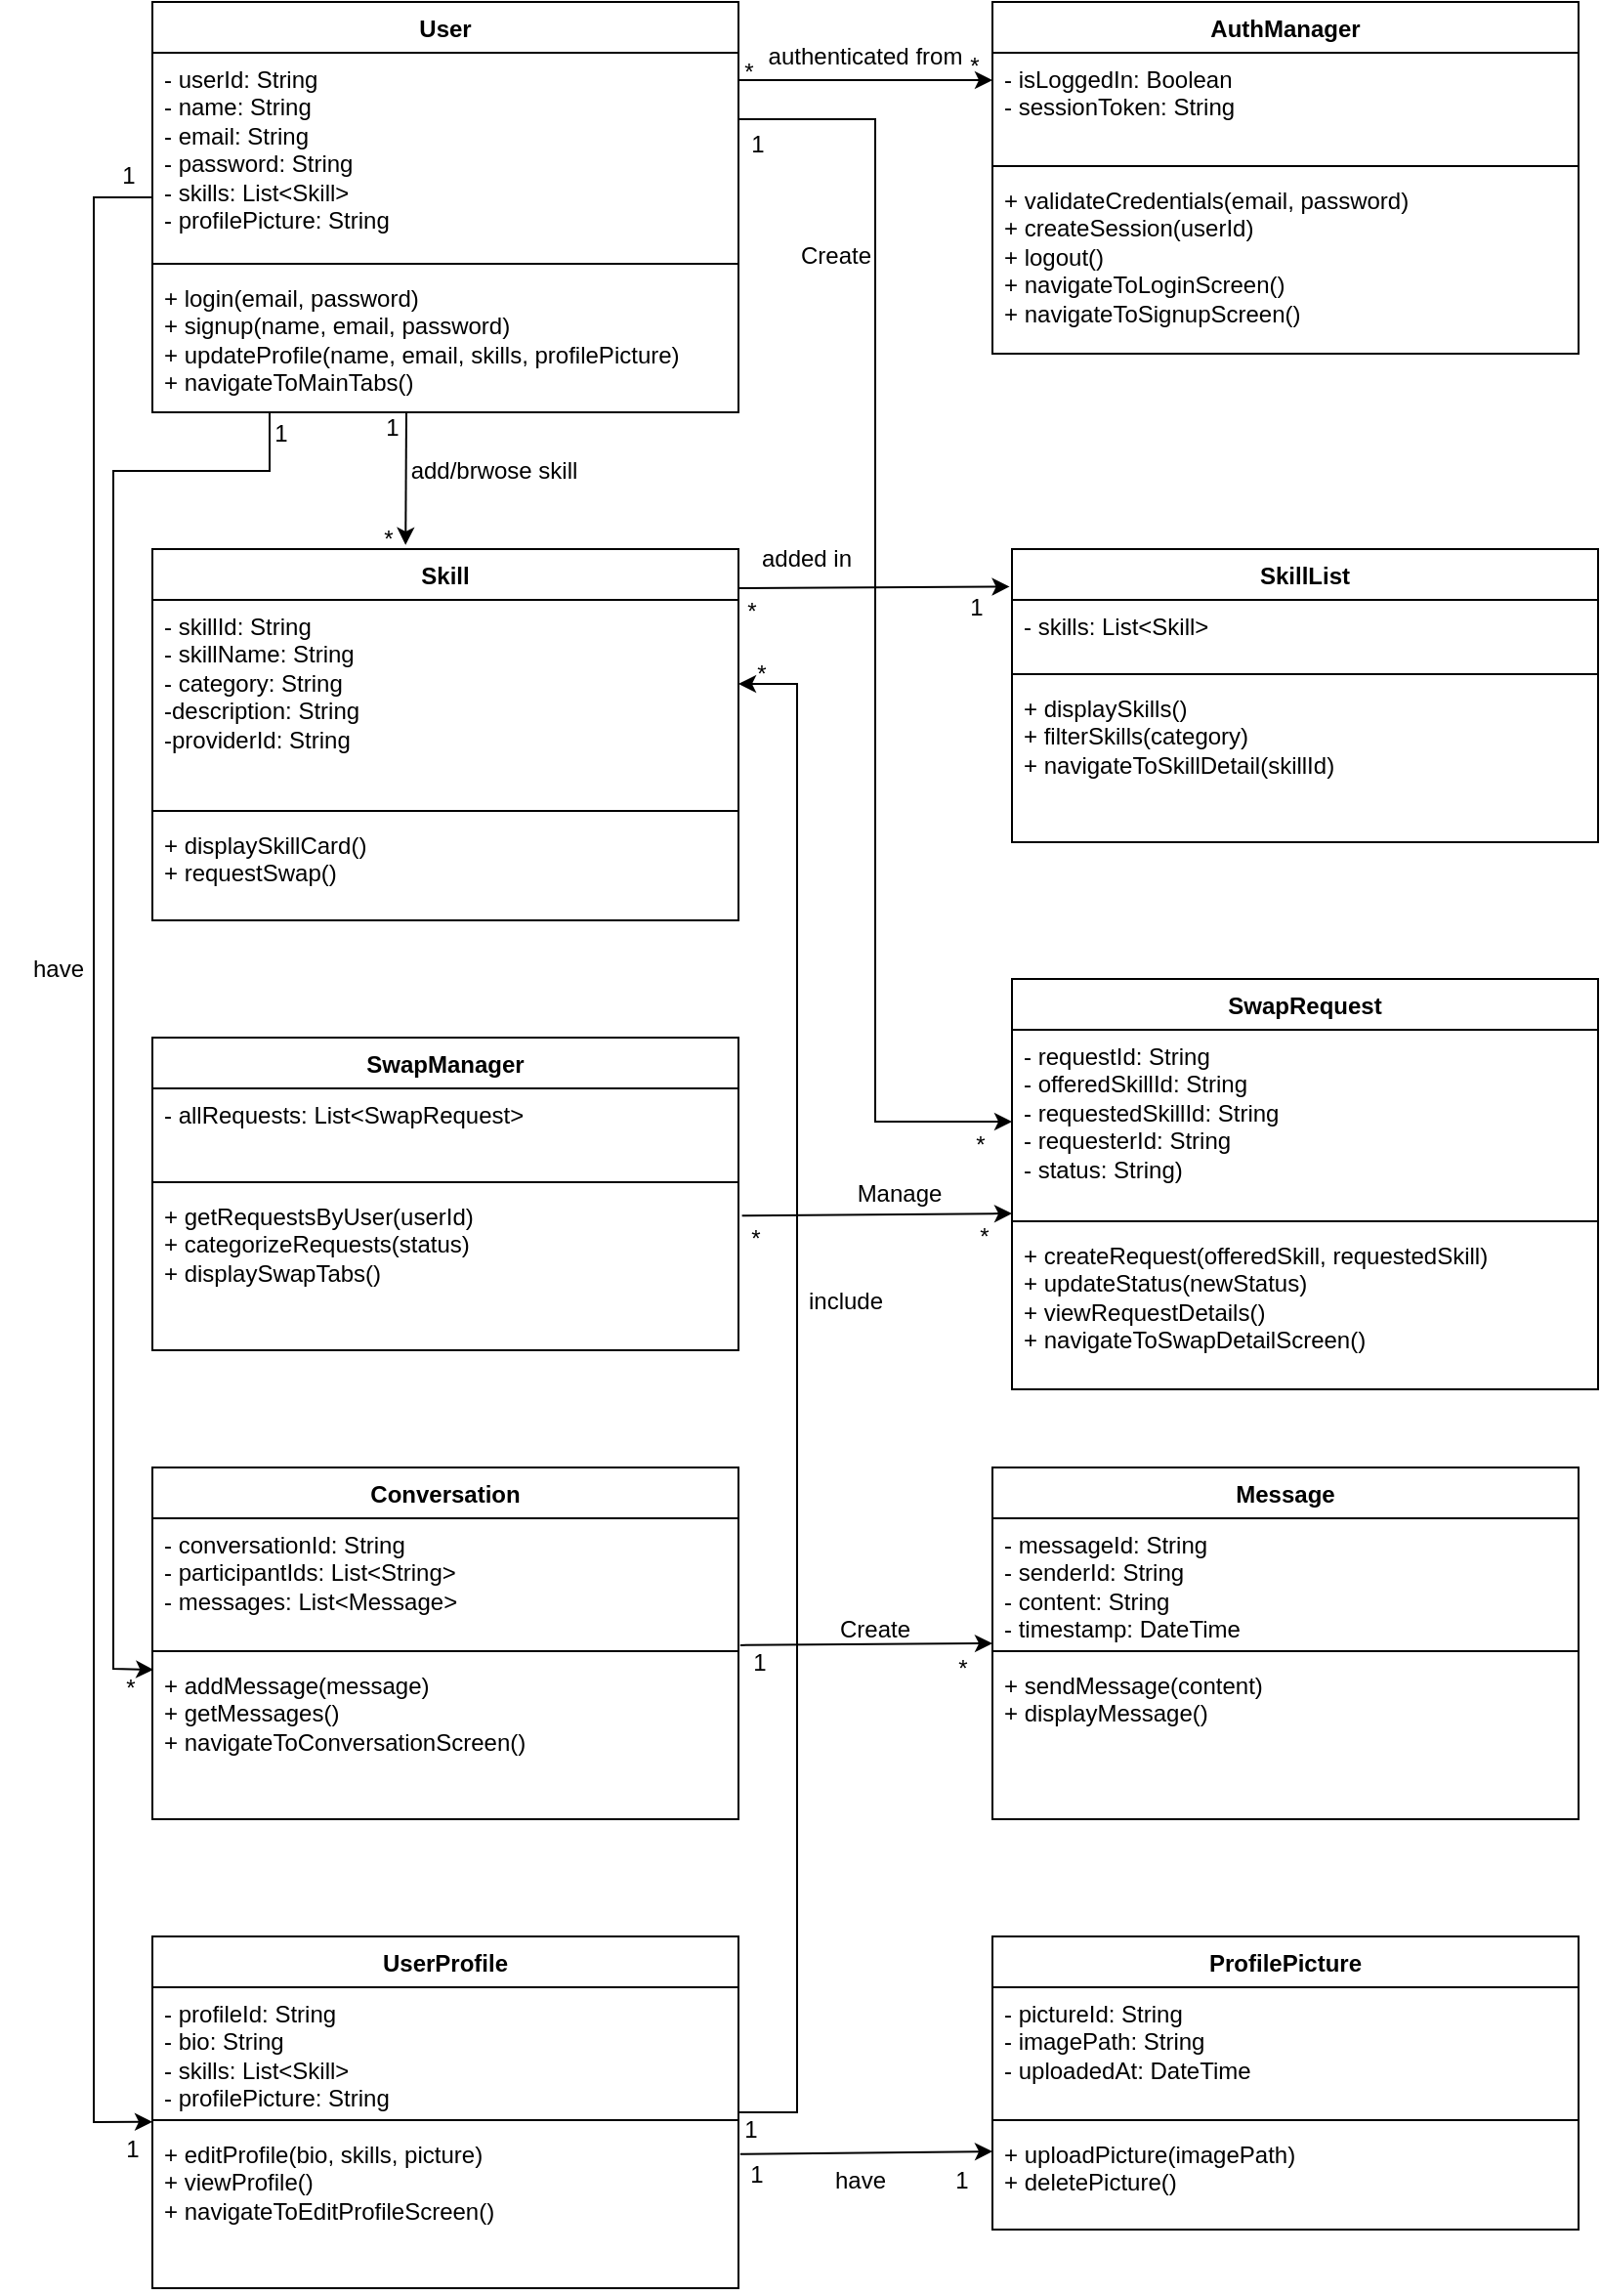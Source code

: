 <mxfile version="28.1.2">
  <diagram name="Page-1" id="b3s8_hVCHa7jYJhalfOr">
    <mxGraphModel dx="1065" dy="771" grid="1" gridSize="10" guides="1" tooltips="1" connect="1" arrows="1" fold="1" page="1" pageScale="1" pageWidth="850" pageHeight="1100" math="0" shadow="0">
      <root>
        <mxCell id="0" />
        <mxCell id="1" parent="0" />
        <mxCell id="sn-z0i3Fh1xZOUuIJr-C-1" value="User" style="swimlane;fontStyle=1;align=center;verticalAlign=top;childLayout=stackLayout;horizontal=1;startSize=26;horizontalStack=0;resizeParent=1;resizeParentMax=0;resizeLast=0;collapsible=1;marginBottom=0;whiteSpace=wrap;html=1;" vertex="1" parent="1">
          <mxGeometry x="94" y="10" width="300" height="210" as="geometry" />
        </mxCell>
        <mxCell id="sn-z0i3Fh1xZOUuIJr-C-2" value="- userId: String&lt;div&gt;- name: String&lt;/div&gt;&lt;div&gt;- email: String&lt;/div&gt;&lt;div&gt;- password: String&lt;/div&gt;&lt;div&gt;- skills: List&amp;lt;Skill&amp;gt;&lt;/div&gt;&lt;div&gt;-&amp;nbsp;profilePicture: String &lt;br&gt;&lt;div&gt;&lt;br&gt;&lt;/div&gt;&lt;/div&gt;" style="text;strokeColor=none;fillColor=none;align=left;verticalAlign=top;spacingLeft=4;spacingRight=4;overflow=hidden;rotatable=0;points=[[0,0.5],[1,0.5]];portConstraint=eastwest;whiteSpace=wrap;html=1;" vertex="1" parent="sn-z0i3Fh1xZOUuIJr-C-1">
          <mxGeometry y="26" width="300" height="104" as="geometry" />
        </mxCell>
        <mxCell id="sn-z0i3Fh1xZOUuIJr-C-3" value="" style="line;strokeWidth=1;fillColor=none;align=left;verticalAlign=middle;spacingTop=-1;spacingLeft=3;spacingRight=3;rotatable=0;labelPosition=right;points=[];portConstraint=eastwest;strokeColor=inherit;" vertex="1" parent="sn-z0i3Fh1xZOUuIJr-C-1">
          <mxGeometry y="130" width="300" height="8" as="geometry" />
        </mxCell>
        <mxCell id="sn-z0i3Fh1xZOUuIJr-C-4" value="" style="endArrow=classic;html=1;rounded=0;entryX=0.432;entryY=-0.011;entryDx=0;entryDy=0;entryPerimeter=0;" edge="1" parent="sn-z0i3Fh1xZOUuIJr-C-1" target="sn-z0i3Fh1xZOUuIJr-C-11">
          <mxGeometry width="50" height="50" relative="1" as="geometry">
            <mxPoint x="130" y="210" as="sourcePoint" />
            <mxPoint x="180" y="160" as="targetPoint" />
          </mxGeometry>
        </mxCell>
        <mxCell id="sn-z0i3Fh1xZOUuIJr-C-5" value="" style="endArrow=classic;html=1;rounded=0;entryX=0.002;entryY=0.067;entryDx=0;entryDy=0;entryPerimeter=0;" edge="1" parent="sn-z0i3Fh1xZOUuIJr-C-1" target="sn-z0i3Fh1xZOUuIJr-C-30">
          <mxGeometry width="50" height="50" relative="1" as="geometry">
            <mxPoint x="60" y="210" as="sourcePoint" />
            <mxPoint x="110" y="160" as="targetPoint" />
            <Array as="points">
              <mxPoint x="60" y="240" />
              <mxPoint x="-20" y="240" />
              <mxPoint x="-20" y="310" />
              <mxPoint x="-20" y="540" />
              <mxPoint x="-20" y="853" />
            </Array>
          </mxGeometry>
        </mxCell>
        <mxCell id="sn-z0i3Fh1xZOUuIJr-C-6" value="+&amp;nbsp;login(email, password)&lt;div&gt;+&amp;nbsp;signup(name, email, password)&lt;/div&gt;&lt;div&gt;+&amp;nbsp;updateProfile(name, email, skills, profilePicture)&lt;/div&gt;&lt;div&gt;+&amp;nbsp;navigateToMainTabs()&lt;/div&gt;" style="text;strokeColor=none;fillColor=none;align=left;verticalAlign=top;spacingLeft=4;spacingRight=4;overflow=hidden;rotatable=0;points=[[0,0.5],[1,0.5]];portConstraint=eastwest;whiteSpace=wrap;html=1;" vertex="1" parent="sn-z0i3Fh1xZOUuIJr-C-1">
          <mxGeometry y="138" width="300" height="72" as="geometry" />
        </mxCell>
        <mxCell id="sn-z0i3Fh1xZOUuIJr-C-7" value="AuthManager" style="swimlane;fontStyle=1;align=center;verticalAlign=top;childLayout=stackLayout;horizontal=1;startSize=26;horizontalStack=0;resizeParent=1;resizeParentMax=0;resizeLast=0;collapsible=1;marginBottom=0;whiteSpace=wrap;html=1;" vertex="1" parent="1">
          <mxGeometry x="524" y="10" width="300" height="180" as="geometry" />
        </mxCell>
        <mxCell id="sn-z0i3Fh1xZOUuIJr-C-8" value="-&amp;nbsp;isLoggedIn: Boolean&lt;div&gt;-&amp;nbsp;sessionToken: String &lt;/div&gt;&lt;div&gt;&lt;br&gt;&lt;/div&gt;&lt;div&gt;&lt;div&gt;&lt;br&gt;&lt;/div&gt;&lt;/div&gt;" style="text;strokeColor=none;fillColor=none;align=left;verticalAlign=top;spacingLeft=4;spacingRight=4;overflow=hidden;rotatable=0;points=[[0,0.5],[1,0.5]];portConstraint=eastwest;whiteSpace=wrap;html=1;" vertex="1" parent="sn-z0i3Fh1xZOUuIJr-C-7">
          <mxGeometry y="26" width="300" height="54" as="geometry" />
        </mxCell>
        <mxCell id="sn-z0i3Fh1xZOUuIJr-C-9" value="" style="line;strokeWidth=1;fillColor=none;align=left;verticalAlign=middle;spacingTop=-1;spacingLeft=3;spacingRight=3;rotatable=0;labelPosition=right;points=[];portConstraint=eastwest;strokeColor=inherit;" vertex="1" parent="sn-z0i3Fh1xZOUuIJr-C-7">
          <mxGeometry y="80" width="300" height="8" as="geometry" />
        </mxCell>
        <mxCell id="sn-z0i3Fh1xZOUuIJr-C-10" value="+&amp;nbsp;validateCredentials(email, password)&lt;div&gt;+&amp;nbsp;createSession(userId)&lt;/div&gt;&lt;div&gt;+&amp;nbsp;logout()&lt;br&gt;&lt;/div&gt;&lt;div&gt;+&amp;nbsp;navigateToLoginScreen()&lt;/div&gt;&lt;div&gt;+&amp;nbsp;navigateToSignupScreen()&lt;/div&gt;" style="text;strokeColor=none;fillColor=none;align=left;verticalAlign=top;spacingLeft=4;spacingRight=4;overflow=hidden;rotatable=0;points=[[0,0.5],[1,0.5]];portConstraint=eastwest;whiteSpace=wrap;html=1;" vertex="1" parent="sn-z0i3Fh1xZOUuIJr-C-7">
          <mxGeometry y="88" width="300" height="92" as="geometry" />
        </mxCell>
        <mxCell id="sn-z0i3Fh1xZOUuIJr-C-11" value="Skill" style="swimlane;fontStyle=1;align=center;verticalAlign=top;childLayout=stackLayout;horizontal=1;startSize=26;horizontalStack=0;resizeParent=1;resizeParentMax=0;resizeLast=0;collapsible=1;marginBottom=0;whiteSpace=wrap;html=1;" vertex="1" parent="1">
          <mxGeometry x="94" y="290" width="300" height="190" as="geometry" />
        </mxCell>
        <mxCell id="sn-z0i3Fh1xZOUuIJr-C-12" value="-&amp;nbsp;&lt;span style=&quot;background-color: transparent; color: light-dark(rgb(0, 0, 0), rgb(255, 255, 255));&quot;&gt;skillId: String&lt;/span&gt;&lt;div&gt;&lt;span style=&quot;background-color: transparent; color: light-dark(rgb(0, 0, 0), rgb(255, 255, 255));&quot;&gt;- skillName: String&lt;/span&gt;&lt;/div&gt;&lt;div&gt;&lt;span style=&quot;background-color: transparent; color: light-dark(rgb(0, 0, 0), rgb(255, 255, 255));&quot;&gt;- category: String&lt;/span&gt;&lt;/div&gt;&lt;div&gt;&lt;span style=&quot;background-color: transparent; color: light-dark(rgb(0, 0, 0), rgb(255, 255, 255));&quot;&gt;-description: String&lt;/span&gt;&lt;/div&gt;&lt;div&gt;&lt;span style=&quot;background-color: transparent; color: light-dark(rgb(0, 0, 0), rgb(255, 255, 255));&quot;&gt;-providerId: String&lt;/span&gt;&lt;div&gt;&lt;div&gt;&lt;br&gt;&lt;/div&gt;&lt;/div&gt;&lt;/div&gt;" style="text;strokeColor=none;fillColor=none;align=left;verticalAlign=top;spacingLeft=4;spacingRight=4;overflow=hidden;rotatable=0;points=[[0,0.5],[1,0.5]];portConstraint=eastwest;whiteSpace=wrap;html=1;" vertex="1" parent="sn-z0i3Fh1xZOUuIJr-C-11">
          <mxGeometry y="26" width="300" height="104" as="geometry" />
        </mxCell>
        <mxCell id="sn-z0i3Fh1xZOUuIJr-C-13" value="" style="line;strokeWidth=1;fillColor=none;align=left;verticalAlign=middle;spacingTop=-1;spacingLeft=3;spacingRight=3;rotatable=0;labelPosition=right;points=[];portConstraint=eastwest;strokeColor=inherit;" vertex="1" parent="sn-z0i3Fh1xZOUuIJr-C-11">
          <mxGeometry y="130" width="300" height="8" as="geometry" />
        </mxCell>
        <mxCell id="sn-z0i3Fh1xZOUuIJr-C-14" value="+&amp;nbsp;&lt;span style=&quot;background-color: transparent; color: light-dark(rgb(0, 0, 0), rgb(255, 255, 255));&quot;&gt;displaySkillCard()&lt;/span&gt;&lt;div&gt;&lt;span style=&quot;background-color: transparent; color: light-dark(rgb(0, 0, 0), rgb(255, 255, 255));&quot;&gt;+ requestSwap()&lt;/span&gt;&lt;/div&gt;" style="text;strokeColor=none;fillColor=none;align=left;verticalAlign=top;spacingLeft=4;spacingRight=4;overflow=hidden;rotatable=0;points=[[0,0.5],[1,0.5]];portConstraint=eastwest;whiteSpace=wrap;html=1;" vertex="1" parent="sn-z0i3Fh1xZOUuIJr-C-11">
          <mxGeometry y="138" width="300" height="52" as="geometry" />
        </mxCell>
        <mxCell id="sn-z0i3Fh1xZOUuIJr-C-15" value="SkillList" style="swimlane;fontStyle=1;align=center;verticalAlign=top;childLayout=stackLayout;horizontal=1;startSize=26;horizontalStack=0;resizeParent=1;resizeParentMax=0;resizeLast=0;collapsible=1;marginBottom=0;whiteSpace=wrap;html=1;" vertex="1" parent="1">
          <mxGeometry x="534" y="290" width="300" height="150" as="geometry" />
        </mxCell>
        <mxCell id="sn-z0i3Fh1xZOUuIJr-C-16" value="&lt;div&gt;&lt;div&gt;&lt;div&gt;-&amp;nbsp;skills: List&amp;lt;Skill&amp;gt;&lt;/div&gt;&lt;/div&gt;&lt;/div&gt;" style="text;strokeColor=none;fillColor=none;align=left;verticalAlign=top;spacingLeft=4;spacingRight=4;overflow=hidden;rotatable=0;points=[[0,0.5],[1,0.5]];portConstraint=eastwest;whiteSpace=wrap;html=1;" vertex="1" parent="sn-z0i3Fh1xZOUuIJr-C-15">
          <mxGeometry y="26" width="300" height="34" as="geometry" />
        </mxCell>
        <mxCell id="sn-z0i3Fh1xZOUuIJr-C-17" value="" style="line;strokeWidth=1;fillColor=none;align=left;verticalAlign=middle;spacingTop=-1;spacingLeft=3;spacingRight=3;rotatable=0;labelPosition=right;points=[];portConstraint=eastwest;strokeColor=inherit;" vertex="1" parent="sn-z0i3Fh1xZOUuIJr-C-15">
          <mxGeometry y="60" width="300" height="8" as="geometry" />
        </mxCell>
        <mxCell id="sn-z0i3Fh1xZOUuIJr-C-18" value="+&amp;nbsp;&lt;span style=&quot;background-color: transparent; color: light-dark(rgb(0, 0, 0), rgb(255, 255, 255));&quot;&gt;displaySkills()&lt;/span&gt;&lt;div&gt;&lt;span style=&quot;background-color: transparent; color: light-dark(rgb(0, 0, 0), rgb(255, 255, 255));&quot;&gt;+ filterSkills(category)&lt;/span&gt;&lt;/div&gt;&lt;div&gt;&lt;span style=&quot;background-color: transparent; color: light-dark(rgb(0, 0, 0), rgb(255, 255, 255));&quot;&gt;+ navigateToSkillDetail(skillId)&lt;/span&gt;&lt;/div&gt;" style="text;strokeColor=none;fillColor=none;align=left;verticalAlign=top;spacingLeft=4;spacingRight=4;overflow=hidden;rotatable=0;points=[[0,0.5],[1,0.5]];portConstraint=eastwest;whiteSpace=wrap;html=1;" vertex="1" parent="sn-z0i3Fh1xZOUuIJr-C-15">
          <mxGeometry y="68" width="300" height="82" as="geometry" />
        </mxCell>
        <mxCell id="sn-z0i3Fh1xZOUuIJr-C-19" value="SwapRequest" style="swimlane;fontStyle=1;align=center;verticalAlign=top;childLayout=stackLayout;horizontal=1;startSize=26;horizontalStack=0;resizeParent=1;resizeParentMax=0;resizeLast=0;collapsible=1;marginBottom=0;whiteSpace=wrap;html=1;" vertex="1" parent="1">
          <mxGeometry x="534" y="510" width="300" height="210" as="geometry" />
        </mxCell>
        <mxCell id="sn-z0i3Fh1xZOUuIJr-C-20" value="&lt;div&gt;-&amp;nbsp;&lt;span style=&quot;background-color: transparent; color: light-dark(rgb(0, 0, 0), rgb(255, 255, 255));&quot;&gt;requestId: String&lt;/span&gt;&lt;/div&gt;&lt;div&gt;&lt;span style=&quot;background-color: transparent; color: light-dark(rgb(0, 0, 0), rgb(255, 255, 255));&quot;&gt;- offeredSkillId: String&lt;/span&gt;&lt;/div&gt;&lt;div&gt;&lt;span style=&quot;background-color: transparent; color: light-dark(rgb(0, 0, 0), rgb(255, 255, 255));&quot;&gt;- requestedSkillId: String&lt;/span&gt;&lt;/div&gt;&lt;div&gt;&lt;span style=&quot;background-color: transparent; color: light-dark(rgb(0, 0, 0), rgb(255, 255, 255));&quot;&gt;- requesterId: String&lt;/span&gt;&lt;/div&gt;&lt;div&gt;&lt;span style=&quot;background-color: transparent; color: light-dark(rgb(0, 0, 0), rgb(255, 255, 255));&quot;&gt;- status: String)&lt;/span&gt;&lt;/div&gt;" style="text;strokeColor=none;fillColor=none;align=left;verticalAlign=top;spacingLeft=4;spacingRight=4;overflow=hidden;rotatable=0;points=[[0,0.5],[1,0.5]];portConstraint=eastwest;whiteSpace=wrap;html=1;" vertex="1" parent="sn-z0i3Fh1xZOUuIJr-C-19">
          <mxGeometry y="26" width="300" height="94" as="geometry" />
        </mxCell>
        <mxCell id="sn-z0i3Fh1xZOUuIJr-C-21" value="" style="line;strokeWidth=1;fillColor=none;align=left;verticalAlign=middle;spacingTop=-1;spacingLeft=3;spacingRight=3;rotatable=0;labelPosition=right;points=[];portConstraint=eastwest;strokeColor=inherit;" vertex="1" parent="sn-z0i3Fh1xZOUuIJr-C-19">
          <mxGeometry y="120" width="300" height="8" as="geometry" />
        </mxCell>
        <mxCell id="sn-z0i3Fh1xZOUuIJr-C-22" value="+&amp;nbsp;createRequest(offeredSkill, requestedSkill)&lt;div&gt;+&amp;nbsp;updateStatus(newStatus)&lt;/div&gt;&lt;div&gt;+&amp;nbsp;viewRequestDetails()&lt;/div&gt;&lt;div&gt;+&amp;nbsp;navigateToSwapDetailScreen()&lt;/div&gt;" style="text;strokeColor=none;fillColor=none;align=left;verticalAlign=top;spacingLeft=4;spacingRight=4;overflow=hidden;rotatable=0;points=[[0,0.5],[1,0.5]];portConstraint=eastwest;whiteSpace=wrap;html=1;" vertex="1" parent="sn-z0i3Fh1xZOUuIJr-C-19">
          <mxGeometry y="128" width="300" height="82" as="geometry" />
        </mxCell>
        <mxCell id="sn-z0i3Fh1xZOUuIJr-C-23" value="SwapManager" style="swimlane;fontStyle=1;align=center;verticalAlign=top;childLayout=stackLayout;horizontal=1;startSize=26;horizontalStack=0;resizeParent=1;resizeParentMax=0;resizeLast=0;collapsible=1;marginBottom=0;whiteSpace=wrap;html=1;" vertex="1" parent="1">
          <mxGeometry x="94" y="540" width="300" height="160" as="geometry" />
        </mxCell>
        <mxCell id="sn-z0i3Fh1xZOUuIJr-C-24" value="-&amp;nbsp;allRequests: List&amp;lt;SwapRequest&amp;gt;" style="text;strokeColor=none;fillColor=none;align=left;verticalAlign=top;spacingLeft=4;spacingRight=4;overflow=hidden;rotatable=0;points=[[0,0.5],[1,0.5]];portConstraint=eastwest;whiteSpace=wrap;html=1;" vertex="1" parent="sn-z0i3Fh1xZOUuIJr-C-23">
          <mxGeometry y="26" width="300" height="44" as="geometry" />
        </mxCell>
        <mxCell id="sn-z0i3Fh1xZOUuIJr-C-25" value="" style="line;strokeWidth=1;fillColor=none;align=left;verticalAlign=middle;spacingTop=-1;spacingLeft=3;spacingRight=3;rotatable=0;labelPosition=right;points=[];portConstraint=eastwest;strokeColor=inherit;" vertex="1" parent="sn-z0i3Fh1xZOUuIJr-C-23">
          <mxGeometry y="70" width="300" height="8" as="geometry" />
        </mxCell>
        <mxCell id="sn-z0i3Fh1xZOUuIJr-C-26" value="+&amp;nbsp;&lt;span style=&quot;background-color: transparent; color: light-dark(rgb(0, 0, 0), rgb(255, 255, 255));&quot;&gt;getRequestsByUser(userId)&lt;/span&gt;&lt;div&gt;&lt;span style=&quot;background-color: transparent; color: light-dark(rgb(0, 0, 0), rgb(255, 255, 255));&quot;&gt;+ categorizeRequests(status)&lt;/span&gt;&lt;/div&gt;&lt;div&gt;&lt;span style=&quot;background-color: transparent; color: light-dark(rgb(0, 0, 0), rgb(255, 255, 255));&quot;&gt;+ displaySwapTabs()&lt;/span&gt;&lt;/div&gt;" style="text;strokeColor=none;fillColor=none;align=left;verticalAlign=top;spacingLeft=4;spacingRight=4;overflow=hidden;rotatable=0;points=[[0,0.5],[1,0.5]];portConstraint=eastwest;whiteSpace=wrap;html=1;" vertex="1" parent="sn-z0i3Fh1xZOUuIJr-C-23">
          <mxGeometry y="78" width="300" height="82" as="geometry" />
        </mxCell>
        <mxCell id="sn-z0i3Fh1xZOUuIJr-C-27" value="Conversation" style="swimlane;fontStyle=1;align=center;verticalAlign=top;childLayout=stackLayout;horizontal=1;startSize=26;horizontalStack=0;resizeParent=1;resizeParentMax=0;resizeLast=0;collapsible=1;marginBottom=0;whiteSpace=wrap;html=1;" vertex="1" parent="1">
          <mxGeometry x="94" y="760" width="300" height="180" as="geometry" />
        </mxCell>
        <mxCell id="sn-z0i3Fh1xZOUuIJr-C-28" value="-&amp;nbsp;&lt;span style=&quot;background-color: transparent; color: light-dark(rgb(0, 0, 0), rgb(255, 255, 255));&quot;&gt;conversationId: String&lt;/span&gt;&lt;div&gt;&lt;span style=&quot;background-color: transparent; color: light-dark(rgb(0, 0, 0), rgb(255, 255, 255));&quot;&gt;- participantIds: List&amp;lt;String&amp;gt;&lt;/span&gt;&lt;/div&gt;&lt;div&gt;&lt;span style=&quot;background-color: transparent; color: light-dark(rgb(0, 0, 0), rgb(255, 255, 255));&quot;&gt;- messages: List&amp;lt;Message&amp;gt;&lt;/span&gt;&lt;/div&gt;" style="text;strokeColor=none;fillColor=none;align=left;verticalAlign=top;spacingLeft=4;spacingRight=4;overflow=hidden;rotatable=0;points=[[0,0.5],[1,0.5]];portConstraint=eastwest;whiteSpace=wrap;html=1;" vertex="1" parent="sn-z0i3Fh1xZOUuIJr-C-27">
          <mxGeometry y="26" width="300" height="64" as="geometry" />
        </mxCell>
        <mxCell id="sn-z0i3Fh1xZOUuIJr-C-29" value="" style="line;strokeWidth=1;fillColor=none;align=left;verticalAlign=middle;spacingTop=-1;spacingLeft=3;spacingRight=3;rotatable=0;labelPosition=right;points=[];portConstraint=eastwest;strokeColor=inherit;" vertex="1" parent="sn-z0i3Fh1xZOUuIJr-C-27">
          <mxGeometry y="90" width="300" height="8" as="geometry" />
        </mxCell>
        <mxCell id="sn-z0i3Fh1xZOUuIJr-C-30" value="+&amp;nbsp;&lt;span style=&quot;background-color: transparent; color: light-dark(rgb(0, 0, 0), rgb(255, 255, 255));&quot;&gt;addMessage(message)&lt;/span&gt;&lt;div&gt;&lt;span style=&quot;background-color: transparent; color: light-dark(rgb(0, 0, 0), rgb(255, 255, 255));&quot;&gt;+ getMessages()&lt;/span&gt;&lt;/div&gt;&lt;div&gt;&lt;span style=&quot;background-color: transparent; color: light-dark(rgb(0, 0, 0), rgb(255, 255, 255));&quot;&gt;+ navigateToConversationScreen()&lt;/span&gt;&lt;/div&gt;" style="text;strokeColor=none;fillColor=none;align=left;verticalAlign=top;spacingLeft=4;spacingRight=4;overflow=hidden;rotatable=0;points=[[0,0.5],[1,0.5]];portConstraint=eastwest;whiteSpace=wrap;html=1;" vertex="1" parent="sn-z0i3Fh1xZOUuIJr-C-27">
          <mxGeometry y="98" width="300" height="82" as="geometry" />
        </mxCell>
        <mxCell id="sn-z0i3Fh1xZOUuIJr-C-31" value="Message" style="swimlane;fontStyle=1;align=center;verticalAlign=top;childLayout=stackLayout;horizontal=1;startSize=26;horizontalStack=0;resizeParent=1;resizeParentMax=0;resizeLast=0;collapsible=1;marginBottom=0;whiteSpace=wrap;html=1;" vertex="1" parent="1">
          <mxGeometry x="524" y="760" width="300" height="180" as="geometry" />
        </mxCell>
        <mxCell id="sn-z0i3Fh1xZOUuIJr-C-32" value="-&amp;nbsp;&lt;span style=&quot;background-color: transparent; color: light-dark(rgb(0, 0, 0), rgb(255, 255, 255));&quot;&gt;messageId: String&lt;/span&gt;&lt;div&gt;&lt;span style=&quot;background-color: transparent; color: light-dark(rgb(0, 0, 0), rgb(255, 255, 255));&quot;&gt;- senderId: String&lt;/span&gt;&lt;/div&gt;&lt;div&gt;&lt;span style=&quot;background-color: transparent; color: light-dark(rgb(0, 0, 0), rgb(255, 255, 255));&quot;&gt;- content: String&lt;/span&gt;&lt;/div&gt;&lt;div&gt;&lt;span style=&quot;background-color: transparent; color: light-dark(rgb(0, 0, 0), rgb(255, 255, 255));&quot;&gt;- timestamp: DateTime&lt;/span&gt;&lt;/div&gt;" style="text;strokeColor=none;fillColor=none;align=left;verticalAlign=top;spacingLeft=4;spacingRight=4;overflow=hidden;rotatable=0;points=[[0,0.5],[1,0.5]];portConstraint=eastwest;whiteSpace=wrap;html=1;" vertex="1" parent="sn-z0i3Fh1xZOUuIJr-C-31">
          <mxGeometry y="26" width="300" height="64" as="geometry" />
        </mxCell>
        <mxCell id="sn-z0i3Fh1xZOUuIJr-C-33" value="" style="line;strokeWidth=1;fillColor=none;align=left;verticalAlign=middle;spacingTop=-1;spacingLeft=3;spacingRight=3;rotatable=0;labelPosition=right;points=[];portConstraint=eastwest;strokeColor=inherit;" vertex="1" parent="sn-z0i3Fh1xZOUuIJr-C-31">
          <mxGeometry y="90" width="300" height="8" as="geometry" />
        </mxCell>
        <mxCell id="sn-z0i3Fh1xZOUuIJr-C-34" value="&lt;div&gt;+&amp;nbsp;&lt;span style=&quot;background-color: transparent; color: light-dark(rgb(0, 0, 0), rgb(255, 255, 255));&quot;&gt;sendMessage(content)&lt;/span&gt;&lt;/div&gt;&lt;div&gt;&lt;span style=&quot;background-color: transparent; color: light-dark(rgb(0, 0, 0), rgb(255, 255, 255));&quot;&gt;+ displayMessage()&lt;/span&gt;&lt;/div&gt;" style="text;strokeColor=none;fillColor=none;align=left;verticalAlign=top;spacingLeft=4;spacingRight=4;overflow=hidden;rotatable=0;points=[[0,0.5],[1,0.5]];portConstraint=eastwest;whiteSpace=wrap;html=1;" vertex="1" parent="sn-z0i3Fh1xZOUuIJr-C-31">
          <mxGeometry y="98" width="300" height="82" as="geometry" />
        </mxCell>
        <mxCell id="sn-z0i3Fh1xZOUuIJr-C-35" value="UserProfile" style="swimlane;fontStyle=1;align=center;verticalAlign=top;childLayout=stackLayout;horizontal=1;startSize=26;horizontalStack=0;resizeParent=1;resizeParentMax=0;resizeLast=0;collapsible=1;marginBottom=0;whiteSpace=wrap;html=1;" vertex="1" parent="1">
          <mxGeometry x="94" y="1000" width="300" height="180" as="geometry" />
        </mxCell>
        <mxCell id="sn-z0i3Fh1xZOUuIJr-C-36" value="-&amp;nbsp;&lt;span style=&quot;background-color: transparent; color: light-dark(rgb(0, 0, 0), rgb(255, 255, 255));&quot;&gt;profileId: String&lt;/span&gt;&lt;div&gt;&lt;span style=&quot;background-color: transparent; color: light-dark(rgb(0, 0, 0), rgb(255, 255, 255));&quot;&gt;- bio: String&lt;/span&gt;&lt;/div&gt;&lt;div&gt;&lt;span style=&quot;background-color: transparent; color: light-dark(rgb(0, 0, 0), rgb(255, 255, 255));&quot;&gt;- skills: List&amp;lt;Skill&amp;gt;&lt;/span&gt;&lt;/div&gt;&lt;div&gt;&lt;span style=&quot;background-color: transparent; color: light-dark(rgb(0, 0, 0), rgb(255, 255, 255));&quot;&gt;- profilePicture: String&lt;/span&gt;&lt;/div&gt;" style="text;strokeColor=none;fillColor=none;align=left;verticalAlign=top;spacingLeft=4;spacingRight=4;overflow=hidden;rotatable=0;points=[[0,0.5],[1,0.5]];portConstraint=eastwest;whiteSpace=wrap;html=1;" vertex="1" parent="sn-z0i3Fh1xZOUuIJr-C-35">
          <mxGeometry y="26" width="300" height="64" as="geometry" />
        </mxCell>
        <mxCell id="sn-z0i3Fh1xZOUuIJr-C-37" value="" style="line;strokeWidth=1;fillColor=none;align=left;verticalAlign=middle;spacingTop=-1;spacingLeft=3;spacingRight=3;rotatable=0;labelPosition=right;points=[];portConstraint=eastwest;strokeColor=inherit;" vertex="1" parent="sn-z0i3Fh1xZOUuIJr-C-35">
          <mxGeometry y="90" width="300" height="8" as="geometry" />
        </mxCell>
        <mxCell id="sn-z0i3Fh1xZOUuIJr-C-38" value="+&amp;nbsp;&lt;span style=&quot;background-color: transparent; color: light-dark(rgb(0, 0, 0), rgb(255, 255, 255));&quot;&gt;editProfile(bio, skills, picture)&lt;/span&gt;&lt;div&gt;&lt;span style=&quot;background-color: transparent; color: light-dark(rgb(0, 0, 0), rgb(255, 255, 255));&quot;&gt;+ viewProfile()&lt;/span&gt;&lt;/div&gt;&lt;div&gt;&lt;span style=&quot;background-color: transparent; color: light-dark(rgb(0, 0, 0), rgb(255, 255, 255));&quot;&gt;+ navigateToEditProfileScreen()&lt;/span&gt;&lt;/div&gt;" style="text;strokeColor=none;fillColor=none;align=left;verticalAlign=top;spacingLeft=4;spacingRight=4;overflow=hidden;rotatable=0;points=[[0,0.5],[1,0.5]];portConstraint=eastwest;whiteSpace=wrap;html=1;" vertex="1" parent="sn-z0i3Fh1xZOUuIJr-C-35">
          <mxGeometry y="98" width="300" height="82" as="geometry" />
        </mxCell>
        <mxCell id="sn-z0i3Fh1xZOUuIJr-C-39" value="ProfilePicture" style="swimlane;fontStyle=1;align=center;verticalAlign=top;childLayout=stackLayout;horizontal=1;startSize=26;horizontalStack=0;resizeParent=1;resizeParentMax=0;resizeLast=0;collapsible=1;marginBottom=0;whiteSpace=wrap;html=1;" vertex="1" parent="1">
          <mxGeometry x="524" y="1000" width="300" height="150" as="geometry" />
        </mxCell>
        <mxCell id="sn-z0i3Fh1xZOUuIJr-C-40" value="-&amp;nbsp;&lt;span style=&quot;background-color: transparent; color: light-dark(rgb(0, 0, 0), rgb(255, 255, 255));&quot;&gt;pictureId: String&lt;/span&gt;&lt;div&gt;&lt;span style=&quot;background-color: transparent; color: light-dark(rgb(0, 0, 0), rgb(255, 255, 255));&quot;&gt;- imagePath: String&lt;/span&gt;&lt;/div&gt;&lt;div&gt;&lt;span style=&quot;background-color: transparent; color: light-dark(rgb(0, 0, 0), rgb(255, 255, 255));&quot;&gt;-&amp;nbsp;&lt;/span&gt;&lt;span style=&quot;background-color: transparent; color: light-dark(rgb(0, 0, 0), rgb(255, 255, 255));&quot;&gt;uploadedAt: DateTime&lt;/span&gt;&lt;/div&gt;" style="text;strokeColor=none;fillColor=none;align=left;verticalAlign=top;spacingLeft=4;spacingRight=4;overflow=hidden;rotatable=0;points=[[0,0.5],[1,0.5]];portConstraint=eastwest;whiteSpace=wrap;html=1;" vertex="1" parent="sn-z0i3Fh1xZOUuIJr-C-39">
          <mxGeometry y="26" width="300" height="64" as="geometry" />
        </mxCell>
        <mxCell id="sn-z0i3Fh1xZOUuIJr-C-41" value="" style="line;strokeWidth=1;fillColor=none;align=left;verticalAlign=middle;spacingTop=-1;spacingLeft=3;spacingRight=3;rotatable=0;labelPosition=right;points=[];portConstraint=eastwest;strokeColor=inherit;" vertex="1" parent="sn-z0i3Fh1xZOUuIJr-C-39">
          <mxGeometry y="90" width="300" height="8" as="geometry" />
        </mxCell>
        <mxCell id="sn-z0i3Fh1xZOUuIJr-C-42" value="+&amp;nbsp;&lt;span style=&quot;background-color: transparent; color: light-dark(rgb(0, 0, 0), rgb(255, 255, 255));&quot;&gt;uploadPicture(imagePath)&lt;/span&gt;&lt;div&gt;&lt;span style=&quot;background-color: transparent; color: light-dark(rgb(0, 0, 0), rgb(255, 255, 255));&quot;&gt;+ deletePicture()&lt;/span&gt;&lt;/div&gt;" style="text;strokeColor=none;fillColor=none;align=left;verticalAlign=top;spacingLeft=4;spacingRight=4;overflow=hidden;rotatable=0;points=[[0,0.5],[1,0.5]];portConstraint=eastwest;whiteSpace=wrap;html=1;" vertex="1" parent="sn-z0i3Fh1xZOUuIJr-C-39">
          <mxGeometry y="98" width="300" height="52" as="geometry" />
        </mxCell>
        <mxCell id="sn-z0i3Fh1xZOUuIJr-C-43" value="add/brwose skill" style="text;html=1;align=center;verticalAlign=middle;whiteSpace=wrap;rounded=0;" vertex="1" parent="1">
          <mxGeometry x="224" y="240" width="90" height="20" as="geometry" />
        </mxCell>
        <mxCell id="sn-z0i3Fh1xZOUuIJr-C-44" value="" style="endArrow=classic;html=1;rounded=0;entryX=0.001;entryY=1.076;entryDx=0;entryDy=0;entryPerimeter=0;" edge="1" parent="1">
          <mxGeometry width="50" height="50" relative="1" as="geometry">
            <mxPoint x="93.7" y="110" as="sourcePoint" />
            <mxPoint x="94.0" y="1094.864" as="targetPoint" />
            <Array as="points">
              <mxPoint x="64" y="110" />
              <mxPoint x="64" y="1095" />
            </Array>
          </mxGeometry>
        </mxCell>
        <mxCell id="sn-z0i3Fh1xZOUuIJr-C-45" value="have" style="text;html=1;align=center;verticalAlign=middle;whiteSpace=wrap;rounded=0;" vertex="1" parent="1">
          <mxGeometry x="16" y="490" width="60" height="30" as="geometry" />
        </mxCell>
        <mxCell id="sn-z0i3Fh1xZOUuIJr-C-46" value="" style="endArrow=classic;html=1;rounded=0;" edge="1" parent="1">
          <mxGeometry width="50" height="50" relative="1" as="geometry">
            <mxPoint x="394" y="1090" as="sourcePoint" />
            <mxPoint x="394" y="359" as="targetPoint" />
            <Array as="points">
              <mxPoint x="424" y="1090" />
              <mxPoint x="424" y="359" />
            </Array>
          </mxGeometry>
        </mxCell>
        <mxCell id="sn-z0i3Fh1xZOUuIJr-C-47" value="include" style="text;html=1;align=center;verticalAlign=middle;whiteSpace=wrap;rounded=0;" vertex="1" parent="1">
          <mxGeometry x="429" y="660" width="40" height="30" as="geometry" />
        </mxCell>
        <mxCell id="sn-z0i3Fh1xZOUuIJr-C-48" value="" style="endArrow=classic;html=1;rounded=0;exitX=1.003;exitY=0.163;exitDx=0;exitDy=0;exitPerimeter=0;" edge="1" parent="1" source="sn-z0i3Fh1xZOUuIJr-C-38">
          <mxGeometry width="50" height="50" relative="1" as="geometry">
            <mxPoint x="474" y="1160" as="sourcePoint" />
            <mxPoint x="524" y="1110" as="targetPoint" />
          </mxGeometry>
        </mxCell>
        <mxCell id="sn-z0i3Fh1xZOUuIJr-C-49" value="have" style="text;html=1;align=center;verticalAlign=middle;whiteSpace=wrap;rounded=0;" vertex="1" parent="1">
          <mxGeometry x="434" y="1120" width="45" height="10" as="geometry" />
        </mxCell>
        <mxCell id="sn-z0i3Fh1xZOUuIJr-C-50" value="" style="endArrow=classic;html=1;rounded=0;entryX=0;entryY=0.5;entryDx=0;entryDy=0;" edge="1" parent="1" target="sn-z0i3Fh1xZOUuIJr-C-20">
          <mxGeometry width="50" height="50" relative="1" as="geometry">
            <mxPoint x="394" y="70" as="sourcePoint" />
            <mxPoint x="444" y="20" as="targetPoint" />
            <Array as="points">
              <mxPoint x="464" y="70" />
              <mxPoint x="464" y="583" />
            </Array>
          </mxGeometry>
        </mxCell>
        <mxCell id="sn-z0i3Fh1xZOUuIJr-C-51" value="Create" style="text;html=1;align=center;verticalAlign=middle;whiteSpace=wrap;rounded=0;" vertex="1" parent="1">
          <mxGeometry x="424" y="130" width="40" height="20" as="geometry" />
        </mxCell>
        <mxCell id="sn-z0i3Fh1xZOUuIJr-C-52" value="" style="endArrow=classic;html=1;rounded=0;exitX=1.003;exitY=-0.086;exitDx=0;exitDy=0;exitPerimeter=0;" edge="1" parent="1" source="sn-z0i3Fh1xZOUuIJr-C-30">
          <mxGeometry width="50" height="50" relative="1" as="geometry">
            <mxPoint x="474" y="900" as="sourcePoint" />
            <mxPoint x="524" y="850" as="targetPoint" />
          </mxGeometry>
        </mxCell>
        <mxCell id="sn-z0i3Fh1xZOUuIJr-C-53" value="Create" style="text;html=1;align=center;verticalAlign=middle;whiteSpace=wrap;rounded=0;" vertex="1" parent="1">
          <mxGeometry x="434" y="835" width="60" height="16" as="geometry" />
        </mxCell>
        <mxCell id="sn-z0i3Fh1xZOUuIJr-C-54" value="" style="endArrow=classic;html=1;rounded=0;" edge="1" parent="1">
          <mxGeometry width="50" height="50" relative="1" as="geometry">
            <mxPoint x="394" y="50" as="sourcePoint" />
            <mxPoint x="524" y="50" as="targetPoint" />
          </mxGeometry>
        </mxCell>
        <mxCell id="sn-z0i3Fh1xZOUuIJr-C-55" value="authenticated from" style="text;html=1;align=center;verticalAlign=middle;whiteSpace=wrap;rounded=0;" vertex="1" parent="1">
          <mxGeometry x="404" y="30" width="110" height="16" as="geometry" />
        </mxCell>
        <mxCell id="sn-z0i3Fh1xZOUuIJr-C-56" value="" style="endArrow=classic;html=1;rounded=0;entryX=-0.004;entryY=-0.199;entryDx=0;entryDy=0;entryPerimeter=0;" edge="1" parent="1" target="sn-z0i3Fh1xZOUuIJr-C-16">
          <mxGeometry width="50" height="50" relative="1" as="geometry">
            <mxPoint x="394" y="310" as="sourcePoint" />
            <mxPoint x="444" y="260" as="targetPoint" />
          </mxGeometry>
        </mxCell>
        <mxCell id="sn-z0i3Fh1xZOUuIJr-C-57" value="added in" style="text;html=1;align=center;verticalAlign=middle;whiteSpace=wrap;rounded=0;" vertex="1" parent="1">
          <mxGeometry x="404" y="290" width="50" height="10" as="geometry" />
        </mxCell>
        <mxCell id="sn-z0i3Fh1xZOUuIJr-C-58" value="" style="endArrow=classic;html=1;rounded=0;exitX=1.006;exitY=0.16;exitDx=0;exitDy=0;exitPerimeter=0;" edge="1" parent="1" source="sn-z0i3Fh1xZOUuIJr-C-26">
          <mxGeometry width="50" height="50" relative="1" as="geometry">
            <mxPoint x="484" y="680" as="sourcePoint" />
            <mxPoint x="534" y="630" as="targetPoint" />
          </mxGeometry>
        </mxCell>
        <mxCell id="sn-z0i3Fh1xZOUuIJr-C-59" value="Manage" style="text;html=1;align=center;verticalAlign=middle;whiteSpace=wrap;rounded=0;" vertex="1" parent="1">
          <mxGeometry x="449" y="610" width="55" height="20" as="geometry" />
        </mxCell>
        <mxCell id="sn-z0i3Fh1xZOUuIJr-C-60" value="1" style="text;html=1;align=center;verticalAlign=middle;whiteSpace=wrap;rounded=0;" vertex="1" parent="1">
          <mxGeometry x="207" y="223" width="20" height="10" as="geometry" />
        </mxCell>
        <mxCell id="sn-z0i3Fh1xZOUuIJr-C-61" value="*" style="text;html=1;align=center;verticalAlign=middle;whiteSpace=wrap;rounded=0;" vertex="1" parent="1">
          <mxGeometry x="205" y="280" width="20" height="10" as="geometry" />
        </mxCell>
        <mxCell id="sn-z0i3Fh1xZOUuIJr-C-62" value="1" style="text;html=1;align=center;verticalAlign=middle;whiteSpace=wrap;rounded=0;" vertex="1" parent="1">
          <mxGeometry x="76" y="94" width="12" height="10" as="geometry" />
        </mxCell>
        <mxCell id="sn-z0i3Fh1xZOUuIJr-C-63" value="1" style="text;html=1;align=center;verticalAlign=middle;whiteSpace=wrap;rounded=0;" vertex="1" parent="1">
          <mxGeometry x="78" y="1104" width="12" height="10" as="geometry" />
        </mxCell>
        <mxCell id="sn-z0i3Fh1xZOUuIJr-C-64" value="1" style="text;html=1;align=center;verticalAlign=middle;whiteSpace=wrap;rounded=0;" vertex="1" parent="1">
          <mxGeometry x="388" y="1089" width="25" height="20" as="geometry" />
        </mxCell>
        <mxCell id="sn-z0i3Fh1xZOUuIJr-C-65" value="*" style="text;html=1;align=center;verticalAlign=middle;whiteSpace=wrap;rounded=0;" vertex="1" parent="1">
          <mxGeometry x="401" y="349" width="10" height="10" as="geometry" />
        </mxCell>
        <mxCell id="sn-z0i3Fh1xZOUuIJr-C-66" value="1" style="text;html=1;align=center;verticalAlign=middle;whiteSpace=wrap;rounded=0;" vertex="1" parent="1">
          <mxGeometry x="396" y="1117" width="15" height="10" as="geometry" />
        </mxCell>
        <mxCell id="sn-z0i3Fh1xZOUuIJr-C-67" value="1" style="text;html=1;align=center;verticalAlign=middle;whiteSpace=wrap;rounded=0;" vertex="1" parent="1">
          <mxGeometry x="501" y="1115" width="15" height="20" as="geometry" />
        </mxCell>
        <mxCell id="sn-z0i3Fh1xZOUuIJr-C-68" value="1" style="text;html=1;align=center;verticalAlign=middle;whiteSpace=wrap;rounded=0;" vertex="1" parent="1">
          <mxGeometry x="398.5" y="72" width="10" height="22" as="geometry" />
        </mxCell>
        <mxCell id="sn-z0i3Fh1xZOUuIJr-C-69" value="*" style="text;html=1;align=center;verticalAlign=middle;whiteSpace=wrap;rounded=0;" vertex="1" parent="1">
          <mxGeometry x="512" y="590" width="12" height="10" as="geometry" />
        </mxCell>
        <mxCell id="sn-z0i3Fh1xZOUuIJr-C-70" value="1" style="text;html=1;align=center;verticalAlign=middle;whiteSpace=wrap;rounded=0;" vertex="1" parent="1">
          <mxGeometry x="155" y="222" width="10" height="17" as="geometry" />
        </mxCell>
        <mxCell id="sn-z0i3Fh1xZOUuIJr-C-71" value="*" style="text;html=1;align=center;verticalAlign=middle;whiteSpace=wrap;rounded=0;" vertex="1" parent="1">
          <mxGeometry x="78" y="865" width="10" height="16" as="geometry" />
        </mxCell>
        <mxCell id="sn-z0i3Fh1xZOUuIJr-C-72" value="1" style="text;html=1;align=center;verticalAlign=middle;whiteSpace=wrap;rounded=0;" vertex="1" parent="1">
          <mxGeometry x="400" y="855" width="10" height="10" as="geometry" />
        </mxCell>
        <mxCell id="sn-z0i3Fh1xZOUuIJr-C-73" value="*" style="text;html=1;align=center;verticalAlign=middle;whiteSpace=wrap;rounded=0;" vertex="1" parent="1">
          <mxGeometry x="504" y="858" width="10" height="10" as="geometry" />
        </mxCell>
        <mxCell id="sn-z0i3Fh1xZOUuIJr-C-74" value="*" style="text;html=1;align=center;verticalAlign=middle;whiteSpace=wrap;rounded=0;" vertex="1" parent="1">
          <mxGeometry x="392" y="41" width="15" height="10" as="geometry" />
        </mxCell>
        <mxCell id="sn-z0i3Fh1xZOUuIJr-C-75" value="*" style="text;html=1;align=center;verticalAlign=middle;whiteSpace=wrap;rounded=0;" vertex="1" parent="1">
          <mxGeometry x="510" y="43" width="10" as="geometry" />
        </mxCell>
        <mxCell id="sn-z0i3Fh1xZOUuIJr-C-76" value="*" style="text;html=1;align=center;verticalAlign=middle;whiteSpace=wrap;rounded=0;" vertex="1" parent="1">
          <mxGeometry x="396" y="313" width="10" height="17" as="geometry" />
        </mxCell>
        <mxCell id="sn-z0i3Fh1xZOUuIJr-C-77" value="1" style="text;html=1;align=center;verticalAlign=middle;whiteSpace=wrap;rounded=0;" vertex="1" parent="1">
          <mxGeometry x="511" y="315" width="10" height="10" as="geometry" />
        </mxCell>
        <mxCell id="sn-z0i3Fh1xZOUuIJr-C-78" value="*" style="text;html=1;align=center;verticalAlign=middle;whiteSpace=wrap;rounded=0;" vertex="1" parent="1">
          <mxGeometry x="403" y="643" as="geometry" />
        </mxCell>
        <mxCell id="sn-z0i3Fh1xZOUuIJr-C-79" value="*" style="text;html=1;align=center;verticalAlign=middle;whiteSpace=wrap;rounded=0;" vertex="1" parent="1">
          <mxGeometry x="515" y="638" width="10" height="7" as="geometry" />
        </mxCell>
      </root>
    </mxGraphModel>
  </diagram>
</mxfile>
